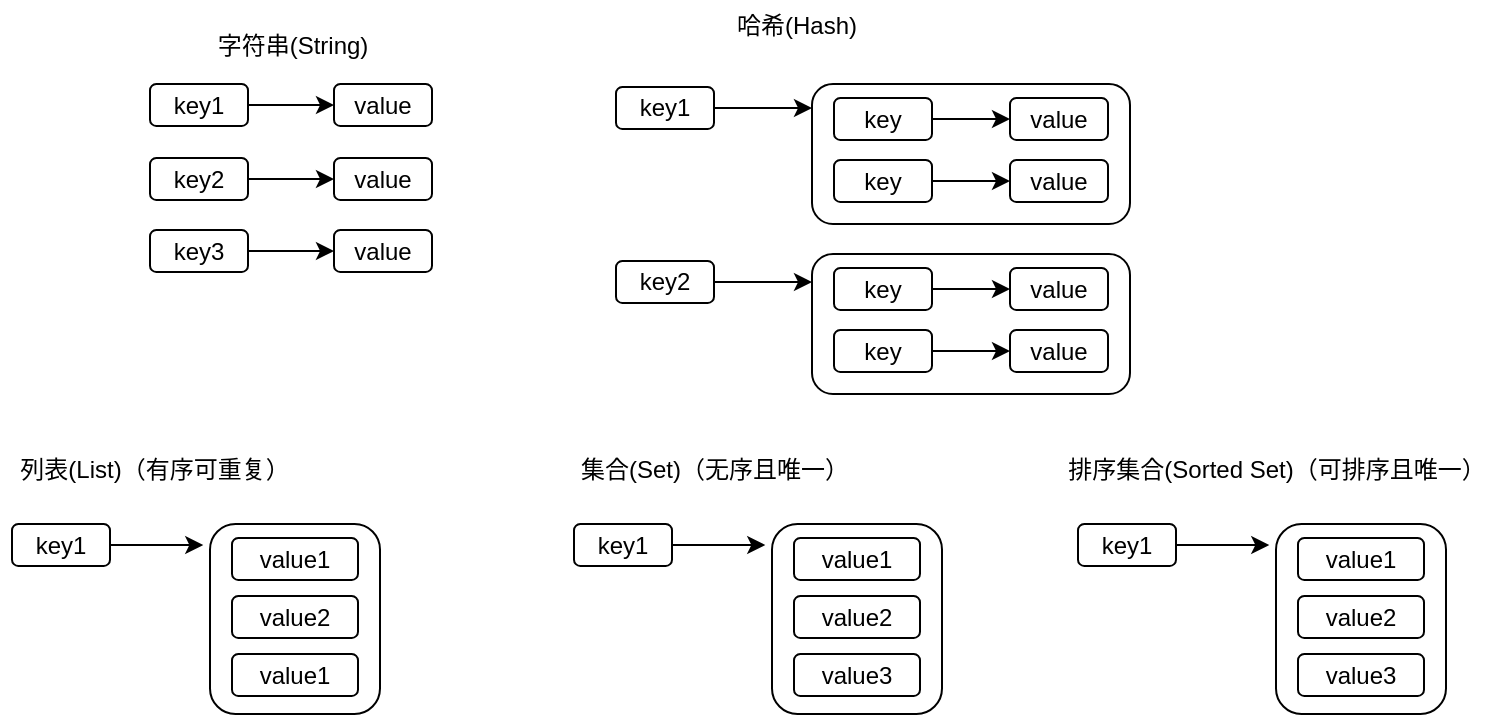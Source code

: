 <mxfile version="21.3.8" type="device">
  <diagram name="第 1 页" id="kNS-wXmvF_e8141O3SRc">
    <mxGraphModel dx="1670" dy="857" grid="0" gridSize="10" guides="0" tooltips="1" connect="1" arrows="1" fold="1" page="0" pageScale="1" pageWidth="827" pageHeight="1169" math="0" shadow="0">
      <root>
        <mxCell id="0" />
        <mxCell id="1" parent="0" />
        <mxCell id="p1V4elrj2qnLUwZ9rQX5-8" value="字符串(String)" style="text;html=1;align=center;verticalAlign=middle;resizable=0;points=[];autosize=1;strokeColor=none;fillColor=none;" vertex="1" parent="1">
          <mxGeometry x="-3" width="93" height="26" as="geometry" />
        </mxCell>
        <mxCell id="p1V4elrj2qnLUwZ9rQX5-12" style="edgeStyle=orthogonalEdgeStyle;rounded=0;orthogonalLoop=1;jettySize=auto;html=1;entryX=0;entryY=0.5;entryDx=0;entryDy=0;" edge="1" parent="1" source="p1V4elrj2qnLUwZ9rQX5-9" target="p1V4elrj2qnLUwZ9rQX5-11">
          <mxGeometry relative="1" as="geometry" />
        </mxCell>
        <mxCell id="p1V4elrj2qnLUwZ9rQX5-9" value="key1" style="rounded=1;whiteSpace=wrap;html=1;" vertex="1" parent="1">
          <mxGeometry x="-27" y="32" width="49" height="21" as="geometry" />
        </mxCell>
        <mxCell id="p1V4elrj2qnLUwZ9rQX5-11" value="value" style="rounded=1;whiteSpace=wrap;html=1;" vertex="1" parent="1">
          <mxGeometry x="65" y="32" width="49" height="21" as="geometry" />
        </mxCell>
        <mxCell id="p1V4elrj2qnLUwZ9rQX5-13" style="edgeStyle=orthogonalEdgeStyle;rounded=0;orthogonalLoop=1;jettySize=auto;html=1;entryX=0;entryY=0.5;entryDx=0;entryDy=0;" edge="1" source="p1V4elrj2qnLUwZ9rQX5-14" target="p1V4elrj2qnLUwZ9rQX5-15" parent="1">
          <mxGeometry relative="1" as="geometry" />
        </mxCell>
        <mxCell id="p1V4elrj2qnLUwZ9rQX5-14" value="key2" style="rounded=1;whiteSpace=wrap;html=1;" vertex="1" parent="1">
          <mxGeometry x="-27" y="69" width="49" height="21" as="geometry" />
        </mxCell>
        <mxCell id="p1V4elrj2qnLUwZ9rQX5-15" value="value" style="rounded=1;whiteSpace=wrap;html=1;" vertex="1" parent="1">
          <mxGeometry x="65" y="69" width="49" height="21" as="geometry" />
        </mxCell>
        <mxCell id="p1V4elrj2qnLUwZ9rQX5-16" style="edgeStyle=orthogonalEdgeStyle;rounded=0;orthogonalLoop=1;jettySize=auto;html=1;entryX=0;entryY=0.5;entryDx=0;entryDy=0;" edge="1" source="p1V4elrj2qnLUwZ9rQX5-17" target="p1V4elrj2qnLUwZ9rQX5-18" parent="1">
          <mxGeometry relative="1" as="geometry" />
        </mxCell>
        <mxCell id="p1V4elrj2qnLUwZ9rQX5-17" value="key3" style="rounded=1;whiteSpace=wrap;html=1;" vertex="1" parent="1">
          <mxGeometry x="-27" y="105" width="49" height="21" as="geometry" />
        </mxCell>
        <mxCell id="p1V4elrj2qnLUwZ9rQX5-18" value="value" style="rounded=1;whiteSpace=wrap;html=1;" vertex="1" parent="1">
          <mxGeometry x="65" y="105" width="49" height="21" as="geometry" />
        </mxCell>
        <mxCell id="p1V4elrj2qnLUwZ9rQX5-19" value="哈希(Hash)" style="text;html=1;align=center;verticalAlign=middle;resizable=0;points=[];autosize=1;strokeColor=none;fillColor=none;" vertex="1" parent="1">
          <mxGeometry x="257" y="-10" width="78" height="26" as="geometry" />
        </mxCell>
        <mxCell id="p1V4elrj2qnLUwZ9rQX5-28" style="edgeStyle=orthogonalEdgeStyle;rounded=0;orthogonalLoop=1;jettySize=auto;html=1;entryX=0;entryY=0.5;entryDx=0;entryDy=0;" edge="1" parent="1" source="p1V4elrj2qnLUwZ9rQX5-20">
          <mxGeometry relative="1" as="geometry">
            <mxPoint x="304" y="44" as="targetPoint" />
          </mxGeometry>
        </mxCell>
        <mxCell id="p1V4elrj2qnLUwZ9rQX5-20" value="key1" style="rounded=1;whiteSpace=wrap;html=1;" vertex="1" parent="1">
          <mxGeometry x="206" y="33.5" width="49" height="21" as="geometry" />
        </mxCell>
        <mxCell id="p1V4elrj2qnLUwZ9rQX5-21" value="" style="rounded=1;whiteSpace=wrap;html=1;" vertex="1" parent="1">
          <mxGeometry x="304" y="32" width="159" height="70" as="geometry" />
        </mxCell>
        <mxCell id="p1V4elrj2qnLUwZ9rQX5-24" style="edgeStyle=orthogonalEdgeStyle;rounded=0;orthogonalLoop=1;jettySize=auto;html=1;" edge="1" parent="1" source="p1V4elrj2qnLUwZ9rQX5-22" target="p1V4elrj2qnLUwZ9rQX5-23">
          <mxGeometry relative="1" as="geometry" />
        </mxCell>
        <mxCell id="p1V4elrj2qnLUwZ9rQX5-22" value="key" style="rounded=1;whiteSpace=wrap;html=1;" vertex="1" parent="1">
          <mxGeometry x="315" y="39" width="49" height="21" as="geometry" />
        </mxCell>
        <mxCell id="p1V4elrj2qnLUwZ9rQX5-23" value="value" style="rounded=1;whiteSpace=wrap;html=1;" vertex="1" parent="1">
          <mxGeometry x="403" y="39" width="49" height="21" as="geometry" />
        </mxCell>
        <mxCell id="p1V4elrj2qnLUwZ9rQX5-25" value="key" style="rounded=1;whiteSpace=wrap;html=1;" vertex="1" parent="1">
          <mxGeometry x="315" y="70" width="49" height="21" as="geometry" />
        </mxCell>
        <mxCell id="p1V4elrj2qnLUwZ9rQX5-26" style="edgeStyle=orthogonalEdgeStyle;rounded=0;orthogonalLoop=1;jettySize=auto;html=1;" edge="1" source="p1V4elrj2qnLUwZ9rQX5-25" target="p1V4elrj2qnLUwZ9rQX5-27" parent="1">
          <mxGeometry relative="1" as="geometry" />
        </mxCell>
        <mxCell id="p1V4elrj2qnLUwZ9rQX5-27" value="value" style="rounded=1;whiteSpace=wrap;html=1;" vertex="1" parent="1">
          <mxGeometry x="403" y="70" width="49" height="21" as="geometry" />
        </mxCell>
        <mxCell id="p1V4elrj2qnLUwZ9rQX5-29" style="edgeStyle=orthogonalEdgeStyle;rounded=0;orthogonalLoop=1;jettySize=auto;html=1;entryX=0;entryY=0.5;entryDx=0;entryDy=0;" edge="1" source="p1V4elrj2qnLUwZ9rQX5-30" parent="1">
          <mxGeometry relative="1" as="geometry">
            <mxPoint x="304" y="131" as="targetPoint" />
          </mxGeometry>
        </mxCell>
        <mxCell id="p1V4elrj2qnLUwZ9rQX5-30" value="key2" style="rounded=1;whiteSpace=wrap;html=1;" vertex="1" parent="1">
          <mxGeometry x="206" y="120.5" width="49" height="21" as="geometry" />
        </mxCell>
        <mxCell id="p1V4elrj2qnLUwZ9rQX5-31" value="" style="rounded=1;whiteSpace=wrap;html=1;" vertex="1" parent="1">
          <mxGeometry x="304" y="117" width="159" height="70" as="geometry" />
        </mxCell>
        <mxCell id="p1V4elrj2qnLUwZ9rQX5-32" style="edgeStyle=orthogonalEdgeStyle;rounded=0;orthogonalLoop=1;jettySize=auto;html=1;" edge="1" source="p1V4elrj2qnLUwZ9rQX5-33" target="p1V4elrj2qnLUwZ9rQX5-34" parent="1">
          <mxGeometry relative="1" as="geometry" />
        </mxCell>
        <mxCell id="p1V4elrj2qnLUwZ9rQX5-33" value="key" style="rounded=1;whiteSpace=wrap;html=1;" vertex="1" parent="1">
          <mxGeometry x="315" y="124" width="49" height="21" as="geometry" />
        </mxCell>
        <mxCell id="p1V4elrj2qnLUwZ9rQX5-34" value="value" style="rounded=1;whiteSpace=wrap;html=1;" vertex="1" parent="1">
          <mxGeometry x="403" y="124" width="49" height="21" as="geometry" />
        </mxCell>
        <mxCell id="p1V4elrj2qnLUwZ9rQX5-35" value="key" style="rounded=1;whiteSpace=wrap;html=1;" vertex="1" parent="1">
          <mxGeometry x="315" y="155" width="49" height="21" as="geometry" />
        </mxCell>
        <mxCell id="p1V4elrj2qnLUwZ9rQX5-36" style="edgeStyle=orthogonalEdgeStyle;rounded=0;orthogonalLoop=1;jettySize=auto;html=1;" edge="1" source="p1V4elrj2qnLUwZ9rQX5-35" target="p1V4elrj2qnLUwZ9rQX5-37" parent="1">
          <mxGeometry relative="1" as="geometry" />
        </mxCell>
        <mxCell id="p1V4elrj2qnLUwZ9rQX5-37" value="value" style="rounded=1;whiteSpace=wrap;html=1;" vertex="1" parent="1">
          <mxGeometry x="403" y="155" width="49" height="21" as="geometry" />
        </mxCell>
        <mxCell id="p1V4elrj2qnLUwZ9rQX5-38" value="列表(List)（有序可重复）" style="text;html=1;align=center;verticalAlign=middle;resizable=0;points=[];autosize=1;strokeColor=none;fillColor=none;" vertex="1" parent="1">
          <mxGeometry x="-102" y="212" width="153" height="26" as="geometry" />
        </mxCell>
        <mxCell id="p1V4elrj2qnLUwZ9rQX5-50" style="edgeStyle=orthogonalEdgeStyle;rounded=0;orthogonalLoop=1;jettySize=auto;html=1;" edge="1" parent="1" source="p1V4elrj2qnLUwZ9rQX5-39">
          <mxGeometry relative="1" as="geometry">
            <mxPoint x="-0.36" y="262.5" as="targetPoint" />
          </mxGeometry>
        </mxCell>
        <mxCell id="p1V4elrj2qnLUwZ9rQX5-39" value="key1" style="rounded=1;whiteSpace=wrap;html=1;" vertex="1" parent="1">
          <mxGeometry x="-96" y="252" width="49" height="21" as="geometry" />
        </mxCell>
        <mxCell id="p1V4elrj2qnLUwZ9rQX5-41" value="" style="rounded=1;whiteSpace=wrap;html=1;" vertex="1" parent="1">
          <mxGeometry x="3" y="252" width="85" height="95" as="geometry" />
        </mxCell>
        <mxCell id="p1V4elrj2qnLUwZ9rQX5-43" value="value1" style="rounded=1;whiteSpace=wrap;html=1;" vertex="1" parent="1">
          <mxGeometry x="14" y="259" width="63" height="21" as="geometry" />
        </mxCell>
        <mxCell id="p1V4elrj2qnLUwZ9rQX5-46" style="edgeStyle=orthogonalEdgeStyle;rounded=0;orthogonalLoop=1;jettySize=auto;html=1;" edge="1" source="p1V4elrj2qnLUwZ9rQX5-45" parent="1">
          <mxGeometry relative="1" as="geometry">
            <mxPoint x="171" y="306.524" as="targetPoint" />
          </mxGeometry>
        </mxCell>
        <mxCell id="p1V4elrj2qnLUwZ9rQX5-48" value="value2" style="rounded=1;whiteSpace=wrap;html=1;" vertex="1" parent="1">
          <mxGeometry x="14" y="288" width="63" height="21" as="geometry" />
        </mxCell>
        <mxCell id="p1V4elrj2qnLUwZ9rQX5-49" value="value1" style="rounded=1;whiteSpace=wrap;html=1;" vertex="1" parent="1">
          <mxGeometry x="14" y="317" width="63" height="21" as="geometry" />
        </mxCell>
        <mxCell id="p1V4elrj2qnLUwZ9rQX5-51" value="集合(Set)（无序且唯一）" style="text;html=1;align=center;verticalAlign=middle;resizable=0;points=[];autosize=1;strokeColor=none;fillColor=none;" vertex="1" parent="1">
          <mxGeometry x="179" y="212" width="152" height="26" as="geometry" />
        </mxCell>
        <mxCell id="p1V4elrj2qnLUwZ9rQX5-52" style="edgeStyle=orthogonalEdgeStyle;rounded=0;orthogonalLoop=1;jettySize=auto;html=1;" edge="1" source="p1V4elrj2qnLUwZ9rQX5-53" parent="1">
          <mxGeometry relative="1" as="geometry">
            <mxPoint x="280.64" y="262.5" as="targetPoint" />
          </mxGeometry>
        </mxCell>
        <mxCell id="p1V4elrj2qnLUwZ9rQX5-53" value="key1" style="rounded=1;whiteSpace=wrap;html=1;" vertex="1" parent="1">
          <mxGeometry x="185" y="252" width="49" height="21" as="geometry" />
        </mxCell>
        <mxCell id="p1V4elrj2qnLUwZ9rQX5-54" value="" style="rounded=1;whiteSpace=wrap;html=1;" vertex="1" parent="1">
          <mxGeometry x="284" y="252" width="85" height="95" as="geometry" />
        </mxCell>
        <mxCell id="p1V4elrj2qnLUwZ9rQX5-55" value="value1" style="rounded=1;whiteSpace=wrap;html=1;" vertex="1" parent="1">
          <mxGeometry x="295" y="259" width="63" height="21" as="geometry" />
        </mxCell>
        <mxCell id="p1V4elrj2qnLUwZ9rQX5-56" value="value2" style="rounded=1;whiteSpace=wrap;html=1;" vertex="1" parent="1">
          <mxGeometry x="295" y="288" width="63" height="21" as="geometry" />
        </mxCell>
        <mxCell id="p1V4elrj2qnLUwZ9rQX5-57" value="value3" style="rounded=1;whiteSpace=wrap;html=1;" vertex="1" parent="1">
          <mxGeometry x="295" y="317" width="63" height="21" as="geometry" />
        </mxCell>
        <mxCell id="p1V4elrj2qnLUwZ9rQX5-58" value="排序集合(Sorted Set)（可排序且唯一）" style="text;html=1;align=center;verticalAlign=middle;resizable=0;points=[];autosize=1;strokeColor=none;fillColor=none;" vertex="1" parent="1">
          <mxGeometry x="422" y="212" width="227" height="26" as="geometry" />
        </mxCell>
        <mxCell id="p1V4elrj2qnLUwZ9rQX5-59" style="edgeStyle=orthogonalEdgeStyle;rounded=0;orthogonalLoop=1;jettySize=auto;html=1;" edge="1" source="p1V4elrj2qnLUwZ9rQX5-60" parent="1">
          <mxGeometry relative="1" as="geometry">
            <mxPoint x="532.64" y="262.5" as="targetPoint" />
          </mxGeometry>
        </mxCell>
        <mxCell id="p1V4elrj2qnLUwZ9rQX5-60" value="key1" style="rounded=1;whiteSpace=wrap;html=1;" vertex="1" parent="1">
          <mxGeometry x="437" y="252" width="49" height="21" as="geometry" />
        </mxCell>
        <mxCell id="p1V4elrj2qnLUwZ9rQX5-61" value="" style="rounded=1;whiteSpace=wrap;html=1;" vertex="1" parent="1">
          <mxGeometry x="536" y="252" width="85" height="95" as="geometry" />
        </mxCell>
        <mxCell id="p1V4elrj2qnLUwZ9rQX5-62" value="value1" style="rounded=1;whiteSpace=wrap;html=1;" vertex="1" parent="1">
          <mxGeometry x="547" y="259" width="63" height="21" as="geometry" />
        </mxCell>
        <mxCell id="p1V4elrj2qnLUwZ9rQX5-63" value="value2" style="rounded=1;whiteSpace=wrap;html=1;" vertex="1" parent="1">
          <mxGeometry x="547" y="288" width="63" height="21" as="geometry" />
        </mxCell>
        <mxCell id="p1V4elrj2qnLUwZ9rQX5-64" value="value3" style="rounded=1;whiteSpace=wrap;html=1;" vertex="1" parent="1">
          <mxGeometry x="547" y="317" width="63" height="21" as="geometry" />
        </mxCell>
      </root>
    </mxGraphModel>
  </diagram>
</mxfile>
